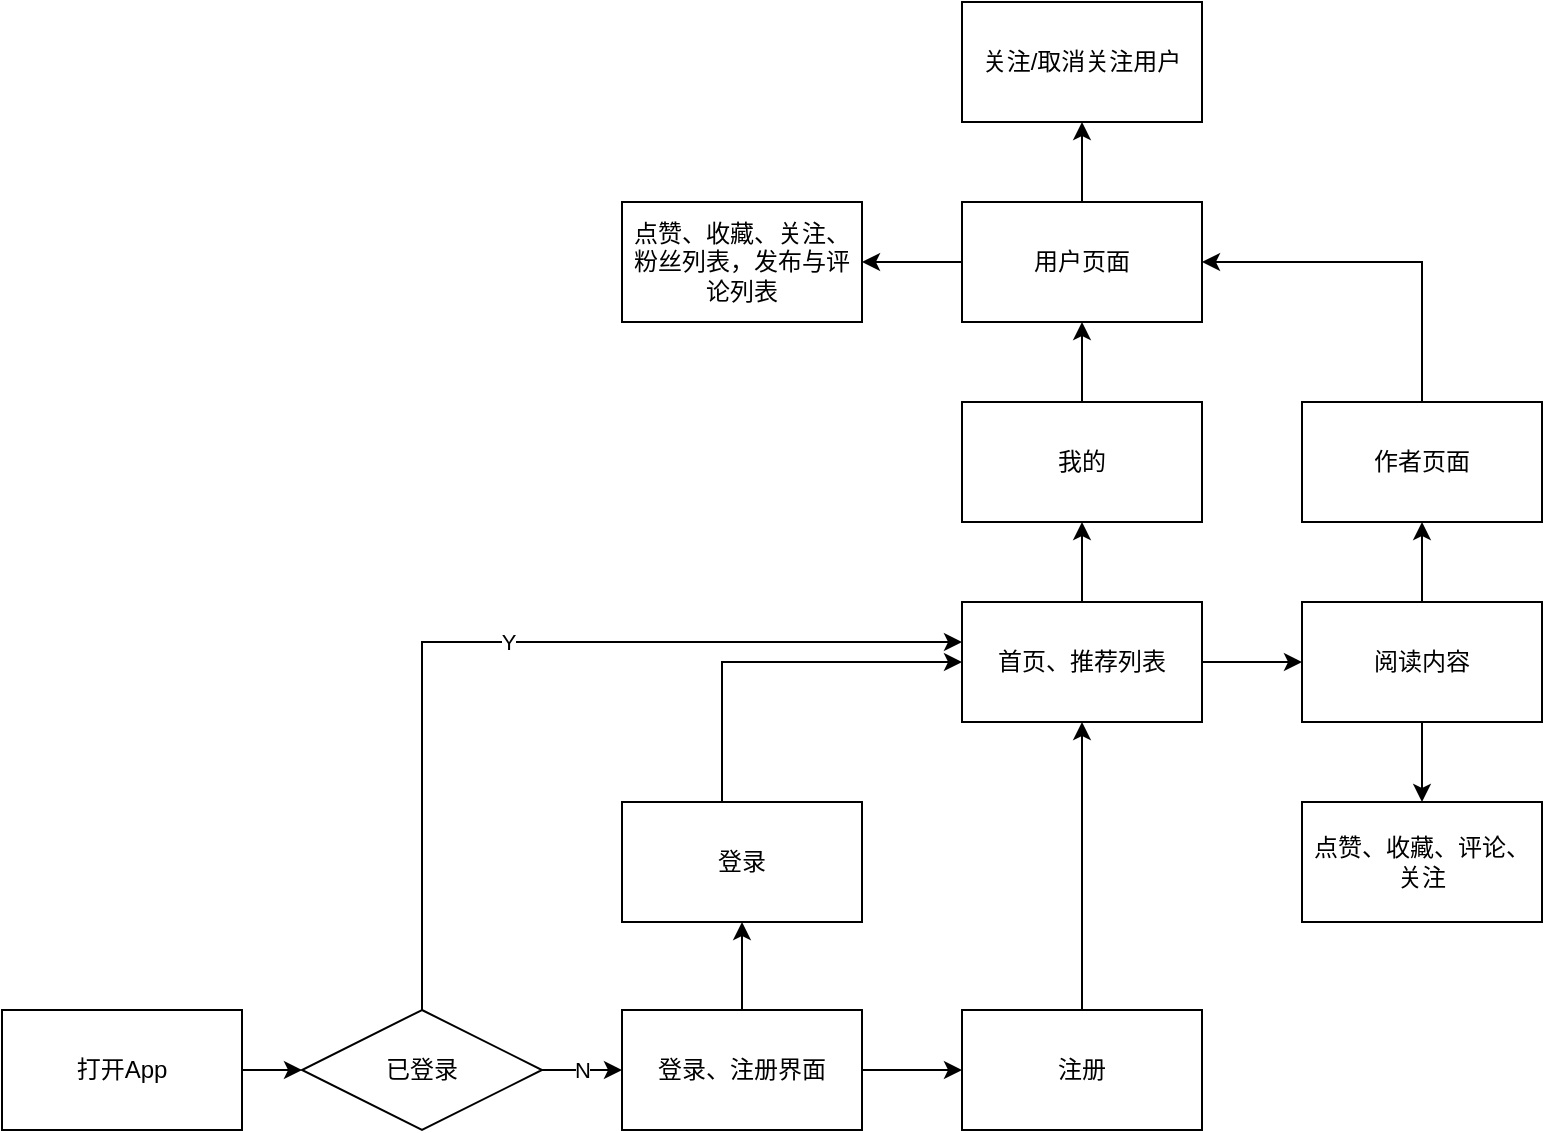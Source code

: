 <mxfile version="18.0.6" type="device"><diagram id="5cFYxJV597RZpAhjUILi" name="第 1 页"><mxGraphModel dx="1038" dy="660" grid="1" gridSize="10" guides="1" tooltips="1" connect="1" arrows="1" fold="1" page="1" pageScale="1" pageWidth="1169" pageHeight="827" math="0" shadow="0"><root><mxCell id="0"/><mxCell id="1" parent="0"/><mxCell id="srak6GkyF7FNCPA0K0L4-18" value="" style="edgeStyle=orthogonalEdgeStyle;rounded=0;orthogonalLoop=1;jettySize=auto;html=1;" edge="1" parent="1" source="srak6GkyF7FNCPA0K0L4-1" target="srak6GkyF7FNCPA0K0L4-17"><mxGeometry relative="1" as="geometry"/></mxCell><mxCell id="srak6GkyF7FNCPA0K0L4-24" value="" style="edgeStyle=orthogonalEdgeStyle;rounded=0;orthogonalLoop=1;jettySize=auto;html=1;" edge="1" parent="1" source="srak6GkyF7FNCPA0K0L4-1" target="srak6GkyF7FNCPA0K0L4-23"><mxGeometry relative="1" as="geometry"/></mxCell><mxCell id="srak6GkyF7FNCPA0K0L4-1" value="首页、推荐列表" style="rounded=0;whiteSpace=wrap;html=1;" vertex="1" parent="1"><mxGeometry x="520" y="500" width="120" height="60" as="geometry"/></mxCell><mxCell id="srak6GkyF7FNCPA0K0L4-4" value="" style="edgeStyle=orthogonalEdgeStyle;rounded=0;orthogonalLoop=1;jettySize=auto;html=1;" edge="1" parent="1" source="srak6GkyF7FNCPA0K0L4-2" target="srak6GkyF7FNCPA0K0L4-3"><mxGeometry relative="1" as="geometry"/></mxCell><mxCell id="srak6GkyF7FNCPA0K0L4-2" value="打开App" style="rounded=0;whiteSpace=wrap;html=1;" vertex="1" parent="1"><mxGeometry x="40" y="704" width="120" height="60" as="geometry"/></mxCell><mxCell id="srak6GkyF7FNCPA0K0L4-5" value="Y" style="edgeStyle=orthogonalEdgeStyle;rounded=0;orthogonalLoop=1;jettySize=auto;html=1;" edge="1" parent="1" source="srak6GkyF7FNCPA0K0L4-3" target="srak6GkyF7FNCPA0K0L4-1"><mxGeometry relative="1" as="geometry"><Array as="points"><mxPoint x="250" y="520"/></Array></mxGeometry></mxCell><mxCell id="srak6GkyF7FNCPA0K0L4-7" value="N" style="edgeStyle=orthogonalEdgeStyle;rounded=0;orthogonalLoop=1;jettySize=auto;html=1;" edge="1" parent="1" source="srak6GkyF7FNCPA0K0L4-3" target="srak6GkyF7FNCPA0K0L4-6"><mxGeometry relative="1" as="geometry"/></mxCell><mxCell id="srak6GkyF7FNCPA0K0L4-3" value="已登录" style="rhombus;whiteSpace=wrap;html=1;" vertex="1" parent="1"><mxGeometry x="190" y="704" width="120" height="60" as="geometry"/></mxCell><mxCell id="srak6GkyF7FNCPA0K0L4-9" value="" style="edgeStyle=orthogonalEdgeStyle;rounded=0;orthogonalLoop=1;jettySize=auto;html=1;" edge="1" parent="1" source="srak6GkyF7FNCPA0K0L4-6" target="srak6GkyF7FNCPA0K0L4-8"><mxGeometry relative="1" as="geometry"/></mxCell><mxCell id="srak6GkyF7FNCPA0K0L4-14" value="" style="edgeStyle=orthogonalEdgeStyle;rounded=0;orthogonalLoop=1;jettySize=auto;html=1;" edge="1" parent="1" source="srak6GkyF7FNCPA0K0L4-6" target="srak6GkyF7FNCPA0K0L4-13"><mxGeometry relative="1" as="geometry"/></mxCell><mxCell id="srak6GkyF7FNCPA0K0L4-6" value="登录、注册界面" style="rounded=0;whiteSpace=wrap;html=1;" vertex="1" parent="1"><mxGeometry x="350" y="704" width="120" height="60" as="geometry"/></mxCell><mxCell id="srak6GkyF7FNCPA0K0L4-10" value="" style="edgeStyle=orthogonalEdgeStyle;rounded=0;orthogonalLoop=1;jettySize=auto;html=1;" edge="1" parent="1" source="srak6GkyF7FNCPA0K0L4-8" target="srak6GkyF7FNCPA0K0L4-1"><mxGeometry relative="1" as="geometry"/></mxCell><mxCell id="srak6GkyF7FNCPA0K0L4-8" value="注册" style="rounded=0;whiteSpace=wrap;html=1;" vertex="1" parent="1"><mxGeometry x="520" y="704" width="120" height="60" as="geometry"/></mxCell><mxCell id="srak6GkyF7FNCPA0K0L4-13" value="登录" style="whiteSpace=wrap;html=1;rounded=0;" vertex="1" parent="1"><mxGeometry x="350" y="600" width="120" height="60" as="geometry"/></mxCell><mxCell id="srak6GkyF7FNCPA0K0L4-16" value="" style="endArrow=classic;html=1;rounded=0;edgeStyle=orthogonalEdgeStyle;" edge="1" parent="1" source="srak6GkyF7FNCPA0K0L4-13" target="srak6GkyF7FNCPA0K0L4-1"><mxGeometry width="50" height="50" relative="1" as="geometry"><mxPoint x="300" y="760" as="sourcePoint"/><mxPoint x="350" y="710" as="targetPoint"/><Array as="points"><mxPoint x="400" y="530"/></Array></mxGeometry></mxCell><mxCell id="srak6GkyF7FNCPA0K0L4-20" value="" style="edgeStyle=orthogonalEdgeStyle;rounded=0;orthogonalLoop=1;jettySize=auto;html=1;" edge="1" parent="1" source="srak6GkyF7FNCPA0K0L4-17" target="srak6GkyF7FNCPA0K0L4-19"><mxGeometry relative="1" as="geometry"/></mxCell><mxCell id="srak6GkyF7FNCPA0K0L4-22" value="" style="edgeStyle=orthogonalEdgeStyle;rounded=0;orthogonalLoop=1;jettySize=auto;html=1;" edge="1" parent="1" source="srak6GkyF7FNCPA0K0L4-17" target="srak6GkyF7FNCPA0K0L4-21"><mxGeometry relative="1" as="geometry"/></mxCell><mxCell id="srak6GkyF7FNCPA0K0L4-17" value="阅读内容" style="rounded=0;whiteSpace=wrap;html=1;" vertex="1" parent="1"><mxGeometry x="690" y="500" width="120" height="60" as="geometry"/></mxCell><mxCell id="srak6GkyF7FNCPA0K0L4-19" value="点赞、收藏、评论、关注" style="whiteSpace=wrap;html=1;rounded=0;" vertex="1" parent="1"><mxGeometry x="690" y="600" width="120" height="60" as="geometry"/></mxCell><mxCell id="srak6GkyF7FNCPA0K0L4-21" value="作者页面" style="whiteSpace=wrap;html=1;rounded=0;" vertex="1" parent="1"><mxGeometry x="690" y="400" width="120" height="60" as="geometry"/></mxCell><mxCell id="srak6GkyF7FNCPA0K0L4-26" value="" style="edgeStyle=orthogonalEdgeStyle;rounded=0;orthogonalLoop=1;jettySize=auto;html=1;" edge="1" parent="1" source="srak6GkyF7FNCPA0K0L4-23" target="srak6GkyF7FNCPA0K0L4-25"><mxGeometry relative="1" as="geometry"/></mxCell><mxCell id="srak6GkyF7FNCPA0K0L4-23" value="我的" style="whiteSpace=wrap;html=1;rounded=0;" vertex="1" parent="1"><mxGeometry x="520" y="400" width="120" height="60" as="geometry"/></mxCell><mxCell id="srak6GkyF7FNCPA0K0L4-29" value="" style="edgeStyle=orthogonalEdgeStyle;rounded=0;orthogonalLoop=1;jettySize=auto;html=1;" edge="1" parent="1" source="srak6GkyF7FNCPA0K0L4-25" target="srak6GkyF7FNCPA0K0L4-28"><mxGeometry relative="1" as="geometry"/></mxCell><mxCell id="srak6GkyF7FNCPA0K0L4-31" value="" style="edgeStyle=orthogonalEdgeStyle;rounded=0;orthogonalLoop=1;jettySize=auto;html=1;" edge="1" parent="1" source="srak6GkyF7FNCPA0K0L4-25" target="srak6GkyF7FNCPA0K0L4-30"><mxGeometry relative="1" as="geometry"/></mxCell><mxCell id="srak6GkyF7FNCPA0K0L4-25" value="用户页面" style="whiteSpace=wrap;html=1;rounded=0;" vertex="1" parent="1"><mxGeometry x="520" y="300" width="120" height="60" as="geometry"/></mxCell><mxCell id="srak6GkyF7FNCPA0K0L4-27" value="" style="endArrow=classic;html=1;rounded=0;edgeStyle=orthogonalEdgeStyle;" edge="1" parent="1" source="srak6GkyF7FNCPA0K0L4-21" target="srak6GkyF7FNCPA0K0L4-25"><mxGeometry width="50" height="50" relative="1" as="geometry"><mxPoint x="590" y="510" as="sourcePoint"/><mxPoint x="640" y="460" as="targetPoint"/><Array as="points"><mxPoint x="750" y="330"/></Array></mxGeometry></mxCell><mxCell id="srak6GkyF7FNCPA0K0L4-28" value="点赞、收藏、关注、粉丝列表，发布与评论列表" style="whiteSpace=wrap;html=1;rounded=0;" vertex="1" parent="1"><mxGeometry x="350" y="300" width="120" height="60" as="geometry"/></mxCell><mxCell id="srak6GkyF7FNCPA0K0L4-30" value="关注/取消关注用户" style="whiteSpace=wrap;html=1;rounded=0;" vertex="1" parent="1"><mxGeometry x="520" y="200" width="120" height="60" as="geometry"/></mxCell></root></mxGraphModel></diagram></mxfile>